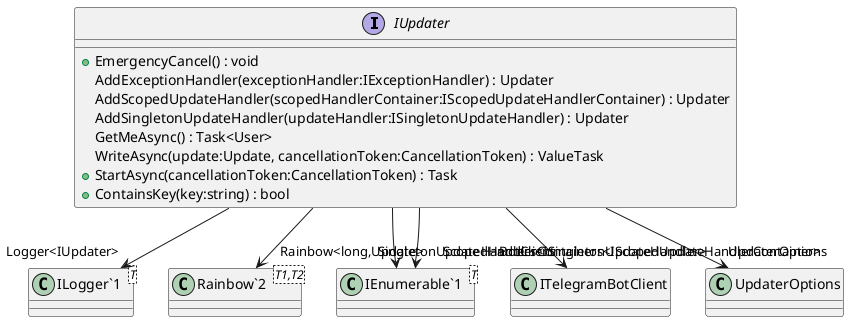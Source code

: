 @startuml
interface IUpdater {
    + EmergencyCancel() : void
    AddExceptionHandler(exceptionHandler:IExceptionHandler) : Updater
    AddScopedUpdateHandler(scopedHandlerContainer:IScopedUpdateHandlerContainer) : Updater
    AddSingletonUpdateHandler(updateHandler:ISingletonUpdateHandler) : Updater
    GetMeAsync() : Task<User>
    WriteAsync(update:Update, cancellationToken:CancellationToken) : ValueTask
    + StartAsync(cancellationToken:CancellationToken) : Task
    + ContainsKey(key:string) : bool
}
class "ILogger`1"<T> {
}
class "Rainbow`2"<T1,T2> {
}
class "IEnumerable`1"<T> {
}
IUpdater --> "BotClient" ITelegramBotClient
IUpdater --> "Logger<IUpdater>" "ILogger`1"
IUpdater --> "UpdaterOptions" UpdaterOptions
IUpdater --> "Rainbow<long,Update>" "Rainbow`2"
IUpdater --> "ScopedHandlerContainers<IScopedUpdateHandlerContainer>" "IEnumerable`1"
IUpdater --> "SingletonUpdateHandlers<ISingletonUpdateHandler>" "IEnumerable`1"
@enduml
